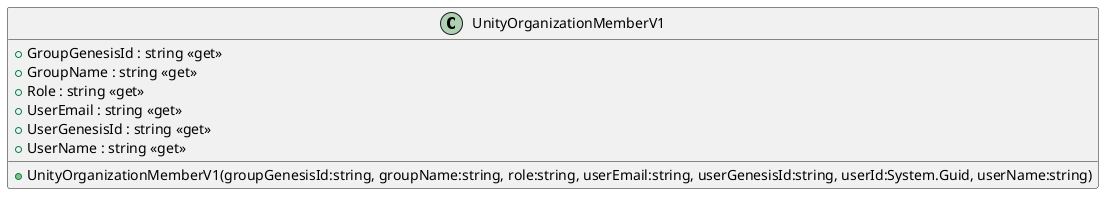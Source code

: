 @startuml
class UnityOrganizationMemberV1 {
    + UnityOrganizationMemberV1(groupGenesisId:string, groupName:string, role:string, userEmail:string, userGenesisId:string, userId:System.Guid, userName:string)
    + GroupGenesisId : string <<get>>
    + GroupName : string <<get>>
    + Role : string <<get>>
    + UserEmail : string <<get>>
    + UserGenesisId : string <<get>>
    + UserName : string <<get>>
}
@enduml
